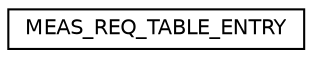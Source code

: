 digraph "Graphical Class Hierarchy"
{
 // LATEX_PDF_SIZE
  edge [fontname="Helvetica",fontsize="10",labelfontname="Helvetica",labelfontsize="10"];
  node [fontname="Helvetica",fontsize="10",shape=record];
  rankdir="LR";
  Node0 [label="MEAS_REQ_TABLE_ENTRY",height=0.2,width=0.4,color="black", fillcolor="white", style="filled",URL="$structMEAS__REQ__TABLE__ENTRY.html",tooltip=" "];
}
